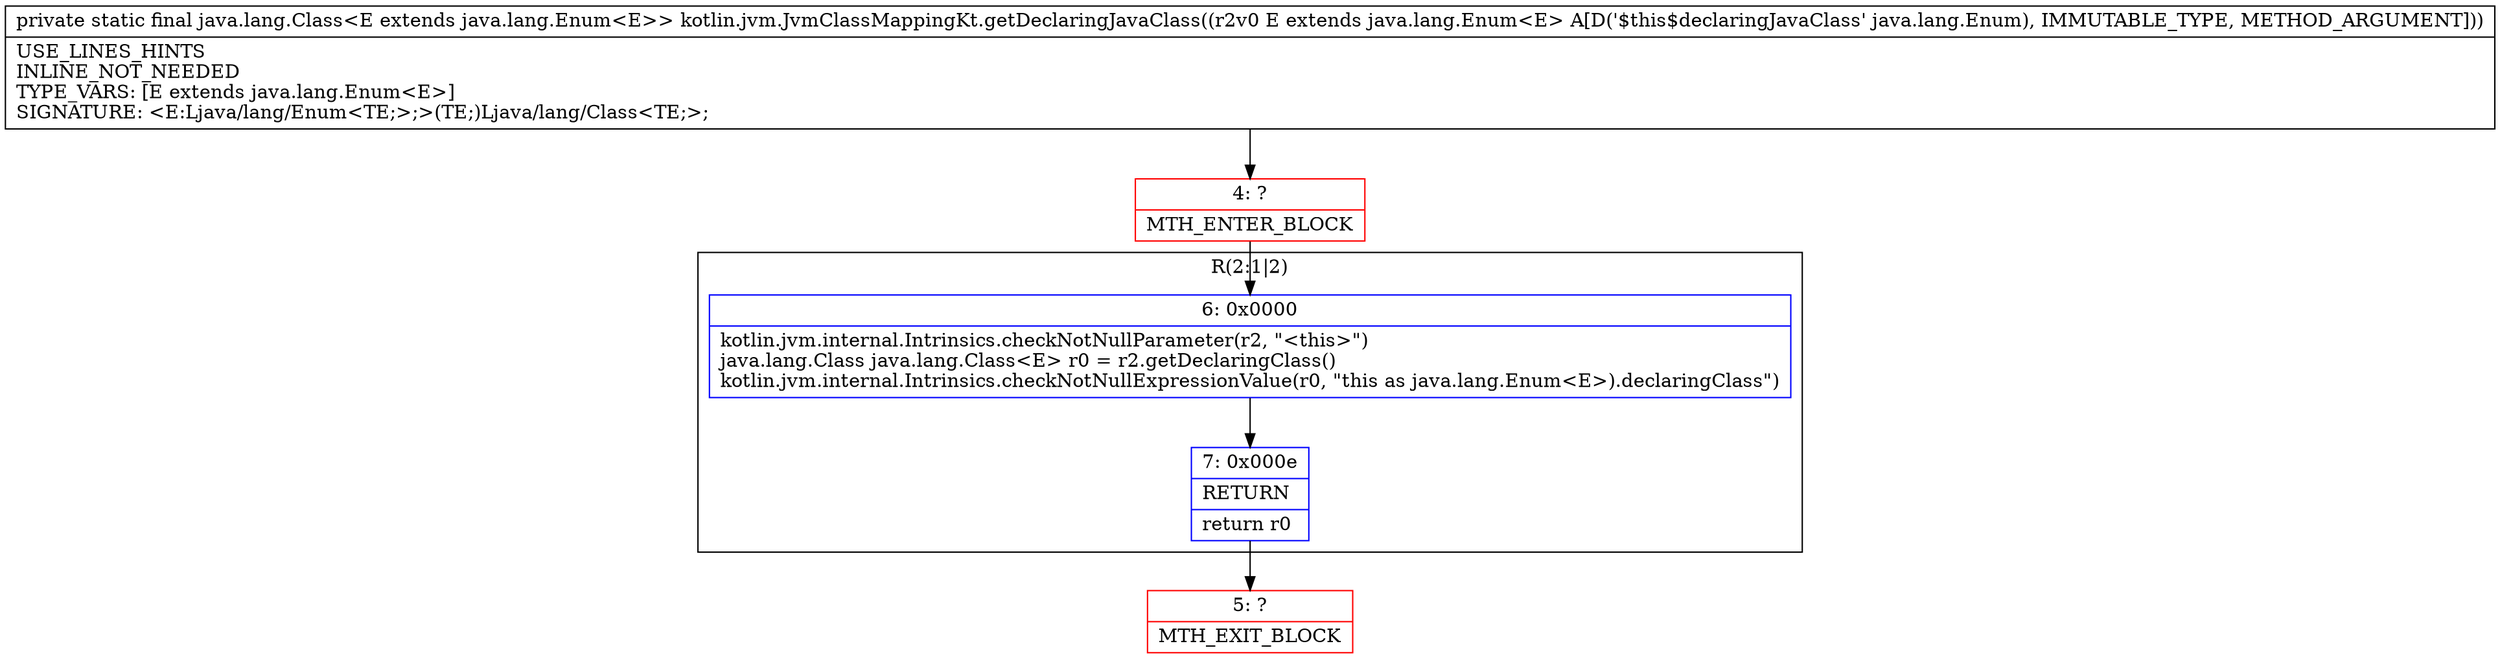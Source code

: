 digraph "CFG forkotlin.jvm.JvmClassMappingKt.getDeclaringJavaClass(Ljava\/lang\/Enum;)Ljava\/lang\/Class;" {
subgraph cluster_Region_1745563420 {
label = "R(2:1|2)";
node [shape=record,color=blue];
Node_6 [shape=record,label="{6\:\ 0x0000|kotlin.jvm.internal.Intrinsics.checkNotNullParameter(r2, \"\<this\>\")\ljava.lang.Class java.lang.Class\<E\> r0 = r2.getDeclaringClass()\lkotlin.jvm.internal.Intrinsics.checkNotNullExpressionValue(r0, \"this as java.lang.Enum\<E\>).declaringClass\")\l}"];
Node_7 [shape=record,label="{7\:\ 0x000e|RETURN\l|return r0\l}"];
}
Node_4 [shape=record,color=red,label="{4\:\ ?|MTH_ENTER_BLOCK\l}"];
Node_5 [shape=record,color=red,label="{5\:\ ?|MTH_EXIT_BLOCK\l}"];
MethodNode[shape=record,label="{private static final java.lang.Class\<E extends java.lang.Enum\<E\>\> kotlin.jvm.JvmClassMappingKt.getDeclaringJavaClass((r2v0 E extends java.lang.Enum\<E\> A[D('$this$declaringJavaClass' java.lang.Enum), IMMUTABLE_TYPE, METHOD_ARGUMENT]))  | USE_LINES_HINTS\lINLINE_NOT_NEEDED\lTYPE_VARS: [E extends java.lang.Enum\<E\>]\lSIGNATURE: \<E:Ljava\/lang\/Enum\<TE;\>;\>(TE;)Ljava\/lang\/Class\<TE;\>;\l}"];
MethodNode -> Node_4;Node_6 -> Node_7;
Node_7 -> Node_5;
Node_4 -> Node_6;
}

